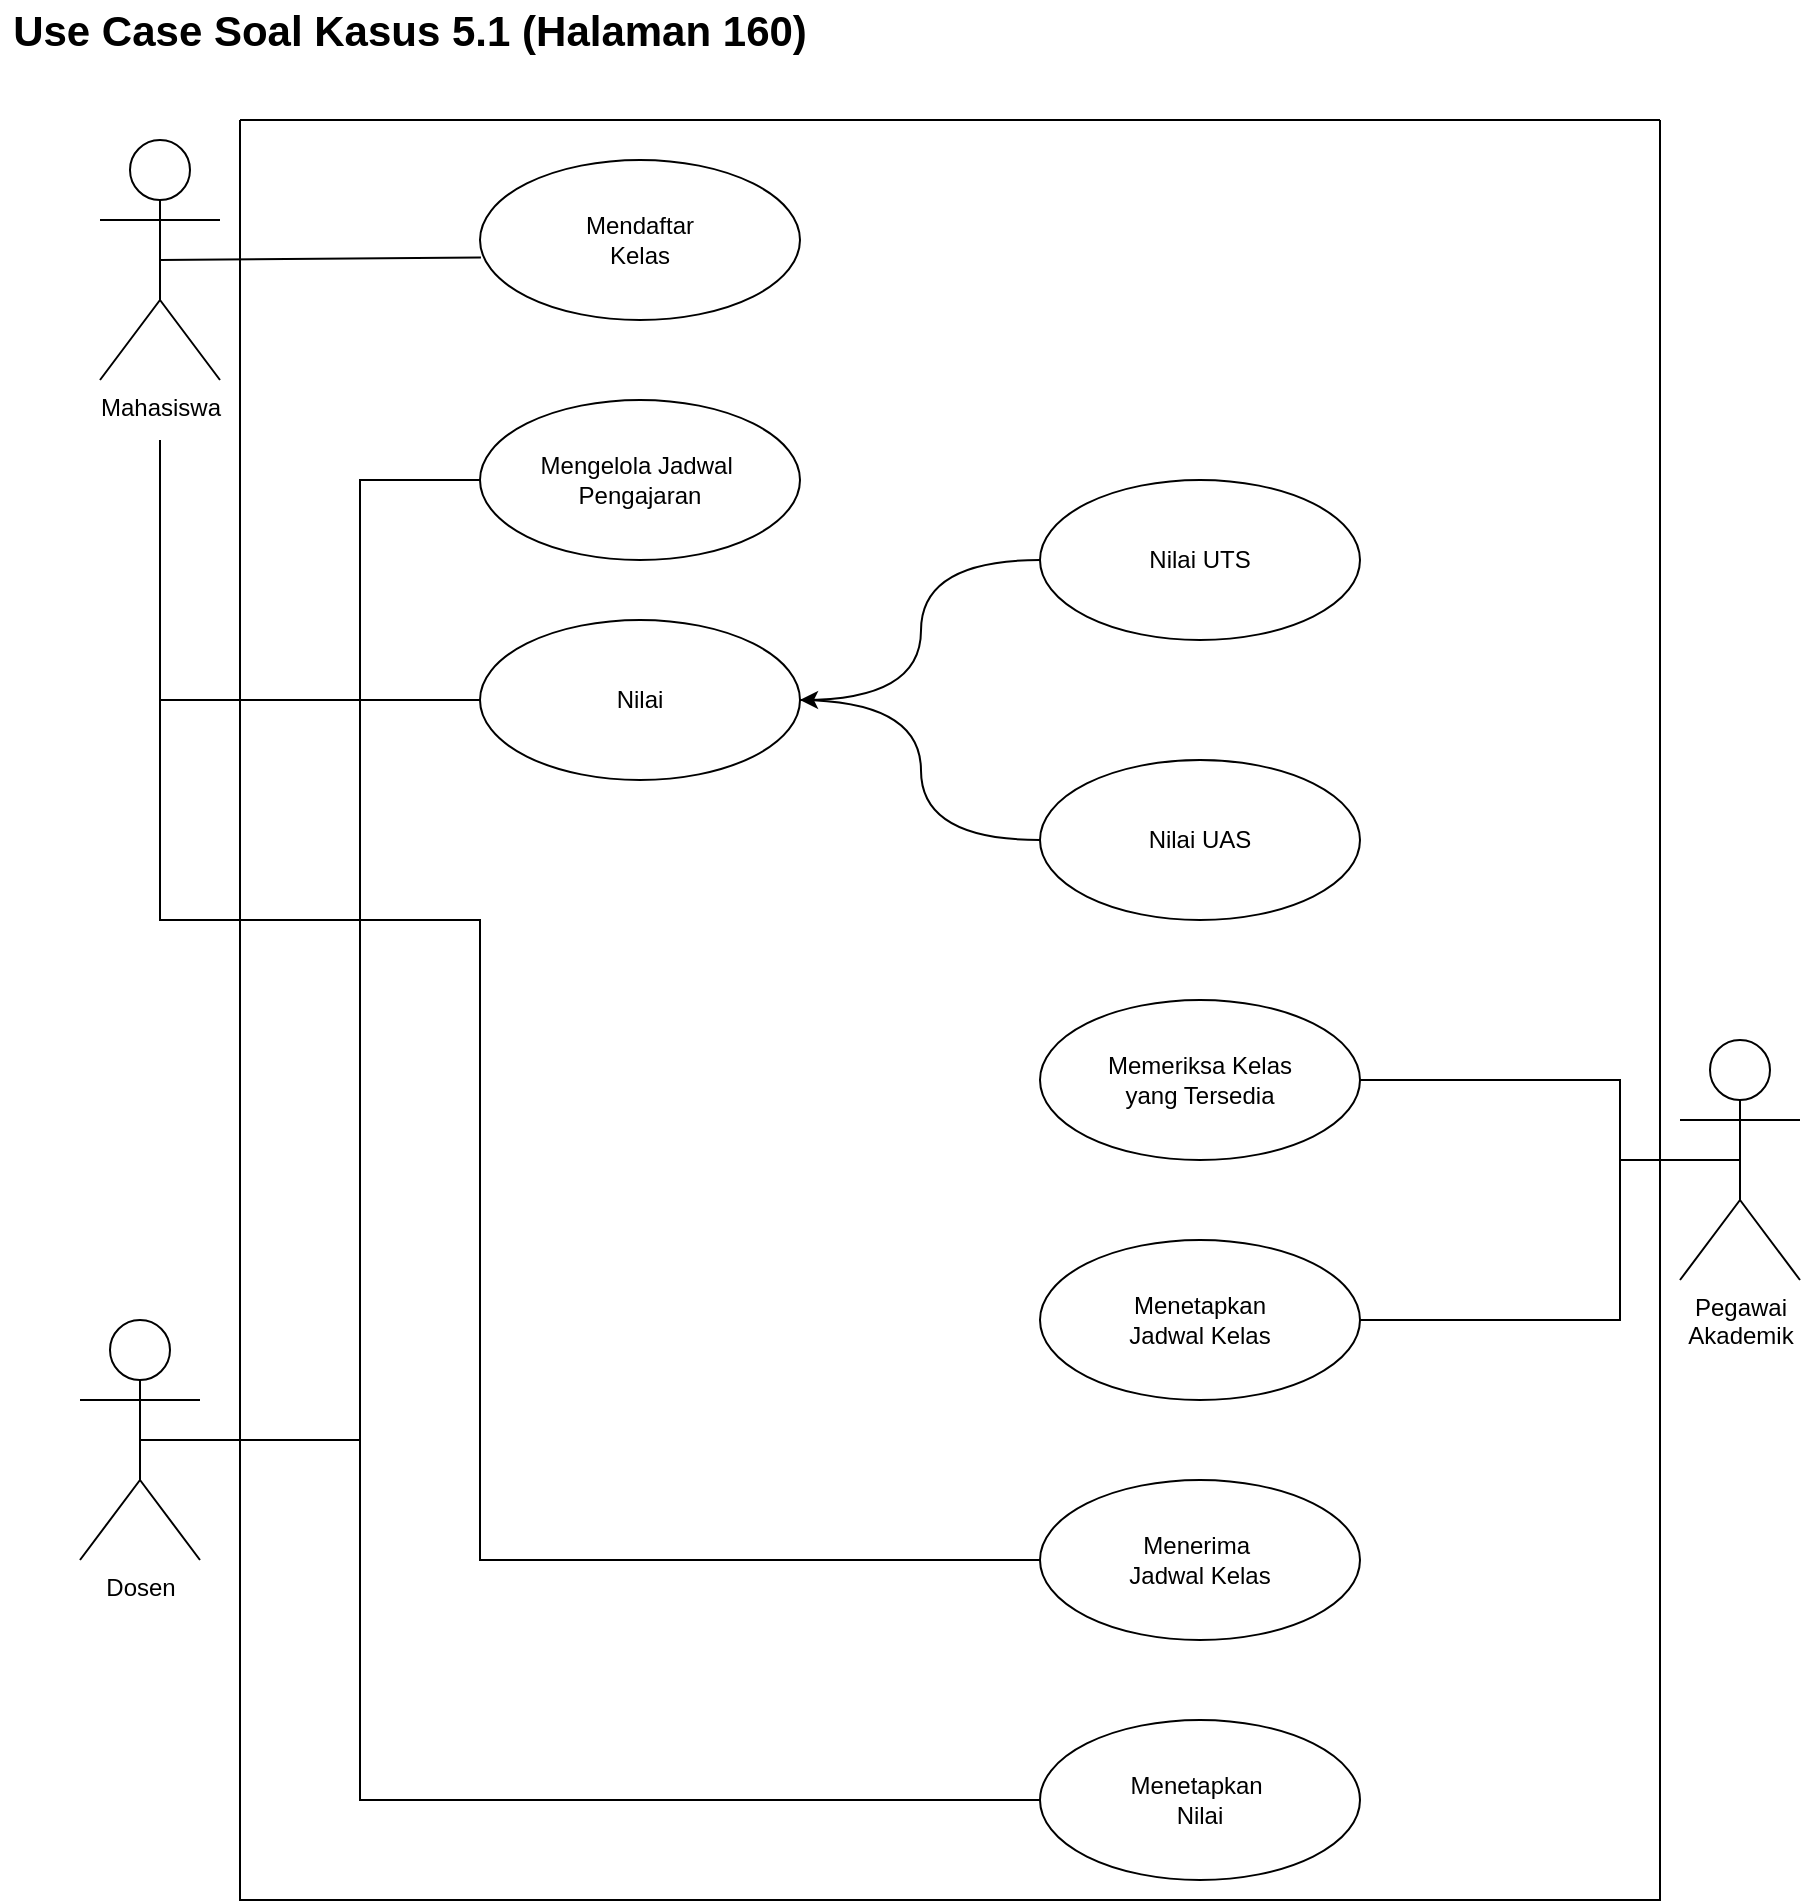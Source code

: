 <mxfile version="24.7.17">
  <diagram name="Page-1" id="HgFTr2TjE_nGwejvZKzx">
    <mxGraphModel grid="1" page="1" gridSize="10" guides="1" tooltips="1" connect="1" arrows="1" fold="1" pageScale="1" pageWidth="850" pageHeight="1100" math="0" shadow="0">
      <root>
        <mxCell id="0" />
        <mxCell id="1" parent="0" />
        <mxCell id="IymQgxgNM34EC5jSEeVr-1" value="Pegawai&lt;br&gt;Akademik" style="shape=umlActor;verticalLabelPosition=bottom;verticalAlign=top;html=1;outlineConnect=0;" vertex="1" parent="1">
          <mxGeometry x="880" y="540" width="60" height="120" as="geometry" />
        </mxCell>
        <mxCell id="IymQgxgNM34EC5jSEeVr-3" value="Dosen" style="shape=umlActor;verticalLabelPosition=bottom;verticalAlign=top;html=1;outlineConnect=0;" vertex="1" parent="1">
          <mxGeometry x="80" y="680" width="60" height="120" as="geometry" />
        </mxCell>
        <mxCell id="IymQgxgNM34EC5jSEeVr-4" value="Mendaftar&lt;div&gt;Kelas&lt;/div&gt;" style="ellipse;whiteSpace=wrap;html=1;" vertex="1" parent="1">
          <mxGeometry x="280" y="100" width="160" height="80" as="geometry" />
        </mxCell>
        <mxCell id="IymQgxgNM34EC5jSEeVr-5" value="Mahasiswa" style="shape=umlActor;verticalLabelPosition=bottom;verticalAlign=top;html=1;outlineConnect=0;" vertex="1" parent="1">
          <mxGeometry x="90" y="90" width="60" height="120" as="geometry" />
        </mxCell>
        <mxCell id="IymQgxgNM34EC5jSEeVr-11" value="Mengelola Jadwal&amp;nbsp;&lt;div&gt;&lt;span style=&quot;background-color: initial;&quot;&gt;Pengajaran&lt;/span&gt;&lt;/div&gt;" style="ellipse;whiteSpace=wrap;html=1;" vertex="1" parent="1">
          <mxGeometry x="280" y="220" width="160" height="80" as="geometry" />
        </mxCell>
        <mxCell id="IymQgxgNM34EC5jSEeVr-12" value="" style="endArrow=none;html=1;rounded=0;entryX=0.003;entryY=0.609;entryDx=0;entryDy=0;entryPerimeter=0;exitX=0.5;exitY=0.5;exitDx=0;exitDy=0;exitPerimeter=0;" edge="1" parent="1" source="IymQgxgNM34EC5jSEeVr-5" target="IymQgxgNM34EC5jSEeVr-4">
          <mxGeometry width="50" height="50" relative="1" as="geometry">
            <mxPoint x="150" y="140" as="sourcePoint" />
            <mxPoint x="210" y="100" as="targetPoint" />
          </mxGeometry>
        </mxCell>
        <mxCell id="IymQgxgNM34EC5jSEeVr-15" value="Memeriksa Kelas&lt;div&gt;yang Tersedia&lt;/div&gt;" style="ellipse;whiteSpace=wrap;html=1;" vertex="1" parent="1">
          <mxGeometry x="560" y="520" width="160" height="80" as="geometry" />
        </mxCell>
        <mxCell id="IymQgxgNM34EC5jSEeVr-17" value="Menetapkan&lt;br&gt;Jadwal Kelas" style="ellipse;whiteSpace=wrap;html=1;" vertex="1" parent="1">
          <mxGeometry x="560" y="640" width="160" height="80" as="geometry" />
        </mxCell>
        <mxCell id="IymQgxgNM34EC5jSEeVr-19" value="" style="endArrow=none;html=1;rounded=0;entryX=0;entryY=0.5;entryDx=0;entryDy=0;edgeStyle=orthogonalEdgeStyle;" edge="1" parent="1" target="IymQgxgNM34EC5jSEeVr-11">
          <mxGeometry width="50" height="50" relative="1" as="geometry">
            <mxPoint x="130" y="740" as="sourcePoint" />
            <mxPoint x="190" y="570" as="targetPoint" />
            <Array as="points">
              <mxPoint x="220" y="740" />
              <mxPoint x="220" y="260" />
            </Array>
          </mxGeometry>
        </mxCell>
        <mxCell id="IymQgxgNM34EC5jSEeVr-20" value="" style="endArrow=none;html=1;rounded=0;exitX=1;exitY=0.5;exitDx=0;exitDy=0;edgeStyle=orthogonalEdgeStyle;" edge="1" parent="1" source="IymQgxgNM34EC5jSEeVr-15">
          <mxGeometry width="50" height="50" relative="1" as="geometry">
            <mxPoint x="830" y="650" as="sourcePoint" />
            <mxPoint x="880" y="600" as="targetPoint" />
            <Array as="points">
              <mxPoint x="850" y="560" />
              <mxPoint x="850" y="600" />
            </Array>
          </mxGeometry>
        </mxCell>
        <mxCell id="IymQgxgNM34EC5jSEeVr-21" value="" style="endArrow=none;html=1;rounded=0;edgeStyle=orthogonalEdgeStyle;entryX=0.5;entryY=0.5;entryDx=0;entryDy=0;entryPerimeter=0;" edge="1" parent="1" target="IymQgxgNM34EC5jSEeVr-1">
          <mxGeometry width="50" height="50" relative="1" as="geometry">
            <mxPoint x="720" y="680" as="sourcePoint" />
            <mxPoint x="880" y="600" as="targetPoint" />
            <Array as="points">
              <mxPoint x="850" y="680" />
              <mxPoint x="850" y="600" />
            </Array>
          </mxGeometry>
        </mxCell>
        <mxCell id="IymQgxgNM34EC5jSEeVr-22" value="Menetapkan&amp;nbsp;&lt;br&gt;Nilai" style="ellipse;whiteSpace=wrap;html=1;" vertex="1" parent="1">
          <mxGeometry x="560" y="880" width="160" height="80" as="geometry" />
        </mxCell>
        <mxCell id="IymQgxgNM34EC5jSEeVr-23" value="Nilai" style="ellipse;whiteSpace=wrap;html=1;" vertex="1" parent="1">
          <mxGeometry x="280" y="330" width="160" height="80" as="geometry" />
        </mxCell>
        <mxCell id="IymQgxgNM34EC5jSEeVr-24" value="Nilai UTS" style="ellipse;whiteSpace=wrap;html=1;" vertex="1" parent="1">
          <mxGeometry x="560" y="260" width="160" height="80" as="geometry" />
        </mxCell>
        <mxCell id="IymQgxgNM34EC5jSEeVr-25" value="Nilai UAS" style="ellipse;whiteSpace=wrap;html=1;" vertex="1" parent="1">
          <mxGeometry x="560" y="400" width="160" height="80" as="geometry" />
        </mxCell>
        <mxCell id="IymQgxgNM34EC5jSEeVr-26" value="" style="endArrow=none;html=1;rounded=0;entryX=0;entryY=0.5;entryDx=0;entryDy=0;edgeStyle=orthogonalEdgeStyle;curved=1;" edge="1" parent="1" target="IymQgxgNM34EC5jSEeVr-24">
          <mxGeometry width="50" height="50" relative="1" as="geometry">
            <mxPoint x="440" y="370" as="sourcePoint" />
            <mxPoint x="490" y="320" as="targetPoint" />
          </mxGeometry>
        </mxCell>
        <mxCell id="IymQgxgNM34EC5jSEeVr-27" value="" style="endArrow=none;html=1;rounded=0;entryX=0;entryY=0.5;entryDx=0;entryDy=0;edgeStyle=orthogonalEdgeStyle;curved=1;" edge="1" parent="1" target="IymQgxgNM34EC5jSEeVr-25">
          <mxGeometry width="50" height="50" relative="1" as="geometry">
            <mxPoint x="440" y="370" as="sourcePoint" />
            <mxPoint x="490" y="320" as="targetPoint" />
          </mxGeometry>
        </mxCell>
        <mxCell id="IymQgxgNM34EC5jSEeVr-28" value="" style="endArrow=none;html=1;rounded=0;edgeStyle=orthogonalEdgeStyle;" edge="1" parent="1">
          <mxGeometry width="50" height="50" relative="1" as="geometry">
            <mxPoint x="120" y="240" as="sourcePoint" />
            <mxPoint x="280" y="370" as="targetPoint" />
            <Array as="points">
              <mxPoint x="120" y="370" />
            </Array>
          </mxGeometry>
        </mxCell>
        <mxCell id="IymQgxgNM34EC5jSEeVr-30" value="" style="endArrow=none;html=1;rounded=0;entryX=0;entryY=0.5;entryDx=0;entryDy=0;edgeStyle=orthogonalEdgeStyle;exitX=0.5;exitY=0.5;exitDx=0;exitDy=0;exitPerimeter=0;" edge="1" parent="1" source="IymQgxgNM34EC5jSEeVr-3" target="IymQgxgNM34EC5jSEeVr-22">
          <mxGeometry width="50" height="50" relative="1" as="geometry">
            <mxPoint x="130" y="740" as="sourcePoint" />
            <mxPoint x="410" y="500" as="targetPoint" />
            <Array as="points">
              <mxPoint x="220" y="740" />
              <mxPoint x="220" y="920" />
            </Array>
          </mxGeometry>
        </mxCell>
        <mxCell id="IymQgxgNM34EC5jSEeVr-31" value="Menerima&amp;nbsp;&lt;br&gt;Jadwal Kelas" style="ellipse;whiteSpace=wrap;html=1;" vertex="1" parent="1">
          <mxGeometry x="560" y="760" width="160" height="80" as="geometry" />
        </mxCell>
        <mxCell id="IymQgxgNM34EC5jSEeVr-32" value="" style="endArrow=classic;html=1;rounded=0;entryX=1;entryY=0.5;entryDx=0;entryDy=0;" edge="1" parent="1" target="IymQgxgNM34EC5jSEeVr-23">
          <mxGeometry width="50" height="50" relative="1" as="geometry">
            <mxPoint x="450" y="370" as="sourcePoint" />
            <mxPoint x="640" y="340" as="targetPoint" />
          </mxGeometry>
        </mxCell>
        <mxCell id="IymQgxgNM34EC5jSEeVr-33" value="" style="endArrow=none;html=1;rounded=0;entryX=0;entryY=0.5;entryDx=0;entryDy=0;edgeStyle=orthogonalEdgeStyle;" edge="1" parent="1" target="IymQgxgNM34EC5jSEeVr-31">
          <mxGeometry width="50" height="50" relative="1" as="geometry">
            <mxPoint x="120" y="240" as="sourcePoint" />
            <mxPoint x="500" y="470" as="targetPoint" />
            <Array as="points">
              <mxPoint x="120" y="480" />
              <mxPoint x="280" y="480" />
              <mxPoint x="280" y="800" />
            </Array>
          </mxGeometry>
        </mxCell>
        <mxCell id="IymQgxgNM34EC5jSEeVr-34" value="" style="swimlane;startSize=0;" vertex="1" parent="1">
          <mxGeometry x="160" y="80" width="710" height="890" as="geometry" />
        </mxCell>
        <mxCell id="IymQgxgNM34EC5jSEeVr-35" value="Use Case Soal Kasus 5.1 (Halaman 160)" style="text;html=1;align=center;verticalAlign=middle;whiteSpace=wrap;rounded=0;fontSize=21;fontStyle=1" vertex="1" parent="1">
          <mxGeometry x="40" y="20" width="410" height="30" as="geometry" />
        </mxCell>
      </root>
    </mxGraphModel>
  </diagram>
</mxfile>
